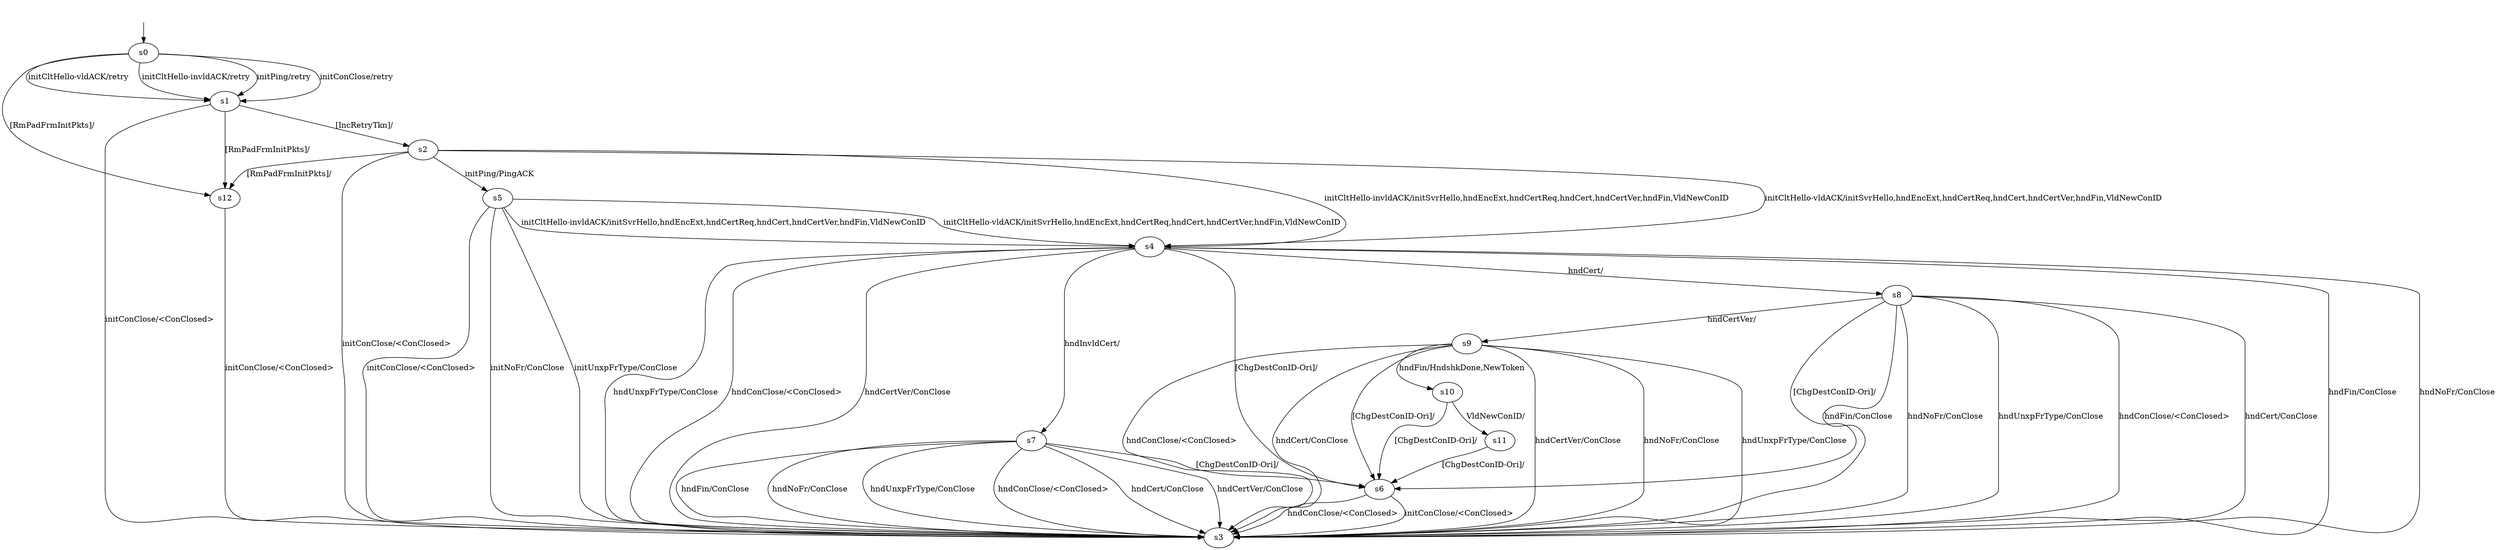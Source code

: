 digraph "../results/quicgoModels/quicgo-BWRCA-CS-0/learnedModel" {
s0 [label=s0];
s1 [label=s1];
s2 [label=s2];
s3 [label=s3];
s4 [label=s4];
s5 [label=s5];
s6 [label=s6];
s7 [label=s7];
s8 [label=s8];
s9 [label=s9];
s10 [label=s10];
s11 [label=s11];
s12 [label=s12];
s0 -> s1  [label="initPing/retry "];
s0 -> s1  [label="initConClose/retry "];
s0 -> s1  [label="initCltHello-vldACK/retry "];
s0 -> s1  [label="initCltHello-invldACK/retry "];
s0 -> s12  [label="[RmPadFrmInitPkts]/ "];
s1 -> s3  [label="initConClose/<ConClosed> "];
s1 -> s2  [label="[IncRetryTkn]/ "];
s1 -> s12  [label="[RmPadFrmInitPkts]/ "];
s2 -> s5  [label="initPing/PingACK "];
s2 -> s3  [label="initConClose/<ConClosed> "];
s2 -> s4  [label="initCltHello-vldACK/initSvrHello,hndEncExt,hndCertReq,hndCert,hndCertVer,hndFin,VldNewConID "];
s2 -> s4  [label="initCltHello-invldACK/initSvrHello,hndEncExt,hndCertReq,hndCert,hndCertVer,hndFin,VldNewConID "];
s2 -> s12  [label="[RmPadFrmInitPkts]/ "];
s4 -> s3  [label="hndFin/ConClose "];
s4 -> s3  [label="hndNoFr/ConClose "];
s4 -> s3  [label="hndUnxpFrType/ConClose "];
s4 -> s3  [label="hndConClose/<ConClosed> "];
s4 -> s8  [label="hndCert/ "];
s4 -> s7  [label="hndInvldCert/ "];
s4 -> s3  [label="hndCertVer/ConClose "];
s4 -> s6  [label="[ChgDestConID-Ori]/ "];
s5 -> s3  [label="initConClose/<ConClosed> "];
s5 -> s4  [label="initCltHello-vldACK/initSvrHello,hndEncExt,hndCertReq,hndCert,hndCertVer,hndFin,VldNewConID "];
s5 -> s4  [label="initCltHello-invldACK/initSvrHello,hndEncExt,hndCertReq,hndCert,hndCertVer,hndFin,VldNewConID "];
s5 -> s3  [label="initNoFr/ConClose "];
s5 -> s3  [label="initUnxpFrType/ConClose "];
s6 -> s3  [label="initConClose/<ConClosed> "];
s6 -> s3  [label="hndConClose/<ConClosed> "];
s7 -> s3  [label="hndFin/ConClose "];
s7 -> s3  [label="hndNoFr/ConClose "];
s7 -> s3  [label="hndUnxpFrType/ConClose "];
s7 -> s3  [label="hndConClose/<ConClosed> "];
s7 -> s3  [label="hndCert/ConClose "];
s7 -> s3  [label="hndCertVer/ConClose "];
s7 -> s6  [label="[ChgDestConID-Ori]/ "];
s8 -> s3  [label="hndFin/ConClose "];
s8 -> s3  [label="hndNoFr/ConClose "];
s8 -> s3  [label="hndUnxpFrType/ConClose "];
s8 -> s3  [label="hndConClose/<ConClosed> "];
s8 -> s3  [label="hndCert/ConClose "];
s8 -> s9  [label="hndCertVer/ "];
s8 -> s6  [label="[ChgDestConID-Ori]/ "];
s9 -> s10  [label="hndFin/HndshkDone,NewToken "];
s9 -> s3  [label="hndNoFr/ConClose "];
s9 -> s3  [label="hndUnxpFrType/ConClose "];
s9 -> s3  [label="hndConClose/<ConClosed> "];
s9 -> s3  [label="hndCert/ConClose "];
s9 -> s3  [label="hndCertVer/ConClose "];
s9 -> s6  [label="[ChgDestConID-Ori]/ "];
s10 -> s11  [label="VldNewConID/ "];
s10 -> s6  [label="[ChgDestConID-Ori]/ "];
s11 -> s6  [label="[ChgDestConID-Ori]/ "];
s12 -> s3  [label="initConClose/<ConClosed> "];
__start0 [label="", shape=none];
__start0 -> s0  [label=""];
}
